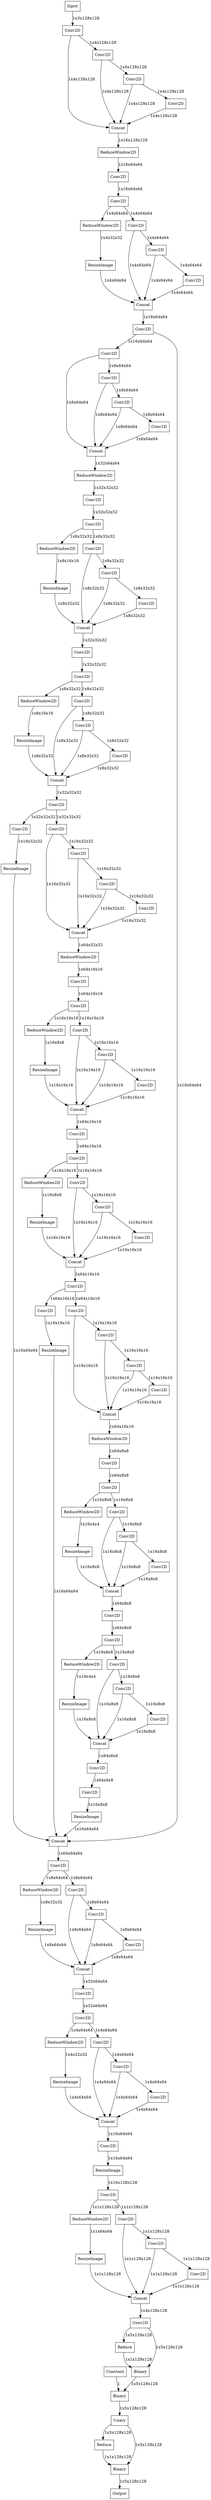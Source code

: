 digraph "graph" {
node [shape="record"]
"Conv2D_0" [label="{Conv2D}"]
"ReduceWindow2D_0" [label="{ReduceWindow2D}"]
"Conv2D_4" [label="{Conv2D}"]
"Conv2D_5" [label="{Conv2D}"]
"ReduceWindow2D_1" [label="{ReduceWindow2D}"]
"ResizeImage_0" [label="{ResizeImage}"]
"Conv2D_9" [label="{Conv2D}"]
"Conv2D_10" [label="{Conv2D}"]
"ReduceWindow2D_2" [label="{ReduceWindow2D}"]
"Conv2D_14" [label="{Conv2D}"]
"Conv2D_15" [label="{Conv2D}"]
"ReduceWindow2D_3" [label="{ReduceWindow2D}"]
"ResizeImage_1" [label="{ResizeImage}"]
"Conv2D_19" [label="{Conv2D}"]
"Conv2D_20" [label="{Conv2D}"]
"ReduceWindow2D_4" [label="{ReduceWindow2D}"]
"ResizeImage_2" [label="{ResizeImage}"]
"Conv2D_24" [label="{Conv2D}"]
"Conv2D_25" [label="{Conv2D}"]
"Conv2D_26" [label="{Conv2D}"]
"ResizeImage_3" [label="{ResizeImage}"]
"ReduceWindow2D_5" [label="{ReduceWindow2D}"]
"Conv2D_30" [label="{Conv2D}"]
"Conv2D_31" [label="{Conv2D}"]
"ReduceWindow2D_6" [label="{ReduceWindow2D}"]
"ResizeImage_4" [label="{ResizeImage}"]
"Conv2D_35" [label="{Conv2D}"]
"Conv2D_36" [label="{Conv2D}"]
"ReduceWindow2D_7" [label="{ReduceWindow2D}"]
"ResizeImage_5" [label="{ResizeImage}"]
"Conv2D_40" [label="{Conv2D}"]
"Conv2D_41" [label="{Conv2D}"]
"Conv2D_42" [label="{Conv2D}"]
"ResizeImage_6" [label="{ResizeImage}"]
"ReduceWindow2D_8" [label="{ReduceWindow2D}"]
"Conv2D_46" [label="{Conv2D}"]
"Conv2D_47" [label="{Conv2D}"]
"ReduceWindow2D_9" [label="{ReduceWindow2D}"]
"ResizeImage_7" [label="{ResizeImage}"]
"Conv2D_51" [label="{Conv2D}"]
"Conv2D_52" [label="{Conv2D}"]
"ReduceWindow2D_10" [label="{ReduceWindow2D}"]
"ResizeImage_8" [label="{ResizeImage}"]
"Conv2D_56" [label="{Conv2D}"]
"Conv2D_57" [label="{Conv2D}"]
"ResizeImage_9" [label="{ResizeImage}"]
"Conv2D_58" [label="{Conv2D}"]
"ReduceWindow2D_11" [label="{ReduceWindow2D}"]
"ResizeImage_10" [label="{ResizeImage}"]
"Conv2D_62" [label="{Conv2D}"]
"Conv2D_63" [label="{Conv2D}"]
"ReduceWindow2D_12" [label="{ReduceWindow2D}"]
"ResizeImage_11" [label="{ResizeImage}"]
"Conv2D_67" [label="{Conv2D}"]
"ResizeImage_12" [label="{ResizeImage}"]
"Conv2D_68" [label="{Conv2D}"]
"ReduceWindow2D_13" [label="{ReduceWindow2D}"]
"ResizeImage_13" [label="{ResizeImage}"]
"Conv2D_72" [label="{Conv2D}"]
"input_1" [label="{Input}"]
"Identity" [label="{Output}"]
"Concat_0" [label="{Concat}"]
"Concat_1" [label="{Concat}"]
"Concat_2" [label="{Concat}"]
"Concat_3" [label="{Concat}"]
"Concat_4" [label="{Concat}"]
"Concat_5" [label="{Concat}"]
"Concat_6" [label="{Concat}"]
"Concat_7" [label="{Concat}"]
"Concat_8" [label="{Concat}"]
"Concat_9" [label="{Concat}"]
"Concat_10" [label="{Concat}"]
"Concat_11" [label="{Concat}"]
"Concat_12" [label="{Concat}"]
"Concat_13" [label="{Concat}"]
"Concat_14" [label="{Concat}"]
"Conv2D_1" [label="{Conv2D}"]
"Conv2D_2" [label="{Conv2D}"]
"Conv2D_3" [label="{Conv2D}"]
"Conv2D_6" [label="{Conv2D}"]
"Conv2D_7" [label="{Conv2D}"]
"Conv2D_8" [label="{Conv2D}"]
"Conv2D_11" [label="{Conv2D}"]
"Conv2D_12" [label="{Conv2D}"]
"Conv2D_13" [label="{Conv2D}"]
"Conv2D_16" [label="{Conv2D}"]
"Conv2D_17" [label="{Conv2D}"]
"Conv2D_18" [label="{Conv2D}"]
"Conv2D_21" [label="{Conv2D}"]
"Conv2D_22" [label="{Conv2D}"]
"Conv2D_23" [label="{Conv2D}"]
"Conv2D_27" [label="{Conv2D}"]
"Conv2D_28" [label="{Conv2D}"]
"Conv2D_29" [label="{Conv2D}"]
"Conv2D_32" [label="{Conv2D}"]
"Conv2D_33" [label="{Conv2D}"]
"Conv2D_34" [label="{Conv2D}"]
"Conv2D_37" [label="{Conv2D}"]
"Conv2D_38" [label="{Conv2D}"]
"Conv2D_39" [label="{Conv2D}"]
"Conv2D_43" [label="{Conv2D}"]
"Conv2D_44" [label="{Conv2D}"]
"Conv2D_45" [label="{Conv2D}"]
"Conv2D_48" [label="{Conv2D}"]
"Conv2D_49" [label="{Conv2D}"]
"Conv2D_50" [label="{Conv2D}"]
"Conv2D_53" [label="{Conv2D}"]
"Conv2D_54" [label="{Conv2D}"]
"Conv2D_55" [label="{Conv2D}"]
"Conv2D_59" [label="{Conv2D}"]
"Conv2D_60" [label="{Conv2D}"]
"Conv2D_61" [label="{Conv2D}"]
"Conv2D_64" [label="{Conv2D}"]
"Conv2D_65" [label="{Conv2D}"]
"Conv2D_66" [label="{Conv2D}"]
"Conv2D_69" [label="{Conv2D}"]
"Conv2D_70" [label="{Conv2D}"]
"Conv2D_71" [label="{Conv2D}"]
"Reduce_0" [label="{Reduce}"]
"Binary_0" [label="{Binary}"]
"Constant_0" [label="{Constant}"]
"Binary_1" [label="{Binary}"]
"Unary_0" [label="{Unary}"]
"Reduce_1" [label="{Reduce}"]
"Binary_2" [label="{Binary}"]
"Conv2D_0"->"Concat_0" [label="1x4x128x128"]
"Conv2D_0"->"Conv2D_1" [label="1x4x128x128"]
"ReduceWindow2D_0"->"Conv2D_4" [label="1x16x64x64"]
"Conv2D_4"->"Conv2D_5" [label="1x16x64x64"]
"Conv2D_5"->"ReduceWindow2D_1" [label="1x4x64x64"]
"Conv2D_5"->"Conv2D_6" [label="1x4x64x64"]
"ReduceWindow2D_1"->"ResizeImage_0" [label="1x4x32x32"]
"ResizeImage_0"->"Concat_1" [label="1x4x64x64"]
"Conv2D_9"->"Conv2D_10" [label="1x16x64x64"]
"Conv2D_9"->"Concat_11" [label="1x16x64x64"]
"Conv2D_10"->"Concat_2" [label="1x8x64x64"]
"Conv2D_10"->"Conv2D_11" [label="1x8x64x64"]
"ReduceWindow2D_2"->"Conv2D_14" [label="1x32x32x32"]
"Conv2D_14"->"Conv2D_15" [label="1x32x32x32"]
"Conv2D_15"->"ReduceWindow2D_3" [label="1x8x32x32"]
"Conv2D_15"->"Conv2D_16" [label="1x8x32x32"]
"ReduceWindow2D_3"->"ResizeImage_1" [label="1x8x16x16"]
"ResizeImage_1"->"Concat_3" [label="1x8x32x32"]
"Conv2D_19"->"Conv2D_20" [label="1x32x32x32"]
"Conv2D_20"->"ReduceWindow2D_4" [label="1x8x32x32"]
"Conv2D_20"->"Conv2D_21" [label="1x8x32x32"]
"ReduceWindow2D_4"->"ResizeImage_2" [label="1x8x16x16"]
"ResizeImage_2"->"Concat_4" [label="1x8x32x32"]
"Conv2D_24"->"Conv2D_25" [label="1x32x32x32"]
"Conv2D_24"->"Conv2D_26" [label="1x32x32x32"]
"Conv2D_25"->"ResizeImage_3" [label="1x16x32x32"]
"Conv2D_26"->"Concat_5" [label="1x16x32x32"]
"Conv2D_26"->"Conv2D_27" [label="1x16x32x32"]
"ResizeImage_3"->"Concat_11" [label="1x16x64x64"]
"ReduceWindow2D_5"->"Conv2D_30" [label="1x64x16x16"]
"Conv2D_30"->"Conv2D_31" [label="1x64x16x16"]
"Conv2D_31"->"ReduceWindow2D_6" [label="1x16x16x16"]
"Conv2D_31"->"Conv2D_32" [label="1x16x16x16"]
"ReduceWindow2D_6"->"ResizeImage_4" [label="1x16x8x8"]
"ResizeImage_4"->"Concat_6" [label="1x16x16x16"]
"Conv2D_35"->"Conv2D_36" [label="1x64x16x16"]
"Conv2D_36"->"ReduceWindow2D_7" [label="1x16x16x16"]
"Conv2D_36"->"Conv2D_37" [label="1x16x16x16"]
"ReduceWindow2D_7"->"ResizeImage_5" [label="1x16x8x8"]
"ResizeImage_5"->"Concat_7" [label="1x16x16x16"]
"Conv2D_40"->"Conv2D_41" [label="1x64x16x16"]
"Conv2D_40"->"Conv2D_42" [label="1x64x16x16"]
"Conv2D_41"->"ResizeImage_6" [label="1x16x16x16"]
"Conv2D_42"->"Concat_8" [label="1x16x16x16"]
"Conv2D_42"->"Conv2D_43" [label="1x16x16x16"]
"ResizeImage_6"->"Concat_11" [label="1x16x64x64"]
"ReduceWindow2D_8"->"Conv2D_46" [label="1x64x8x8"]
"Conv2D_46"->"Conv2D_47" [label="1x64x8x8"]
"Conv2D_47"->"ReduceWindow2D_9" [label="1x16x8x8"]
"Conv2D_47"->"Conv2D_48" [label="1x16x8x8"]
"ReduceWindow2D_9"->"ResizeImage_7" [label="1x16x4x4"]
"ResizeImage_7"->"Concat_9" [label="1x16x8x8"]
"Conv2D_51"->"Conv2D_52" [label="1x64x8x8"]
"Conv2D_52"->"ReduceWindow2D_10" [label="1x16x8x8"]
"Conv2D_52"->"Conv2D_53" [label="1x16x8x8"]
"ReduceWindow2D_10"->"ResizeImage_8" [label="1x16x4x4"]
"ResizeImage_8"->"Concat_10" [label="1x16x8x8"]
"Conv2D_56"->"Conv2D_57" [label="1x64x8x8"]
"Conv2D_57"->"ResizeImage_9" [label="1x16x8x8"]
"ResizeImage_9"->"Concat_11" [label="1x16x64x64"]
"Conv2D_58"->"ReduceWindow2D_11" [label="1x8x64x64"]
"Conv2D_58"->"Conv2D_59" [label="1x8x64x64"]
"ReduceWindow2D_11"->"ResizeImage_10" [label="1x8x32x32"]
"ResizeImage_10"->"Concat_12" [label="1x8x64x64"]
"Conv2D_62"->"Conv2D_63" [label="1x32x64x64"]
"Conv2D_63"->"ReduceWindow2D_12" [label="1x4x64x64"]
"Conv2D_63"->"Conv2D_64" [label="1x4x64x64"]
"ReduceWindow2D_12"->"ResizeImage_11" [label="1x4x32x32"]
"ResizeImage_11"->"Concat_13" [label="1x4x64x64"]
"Conv2D_67"->"ResizeImage_12" [label="1x16x64x64"]
"ResizeImage_12"->"Conv2D_68" [label="1x16x128x128"]
"Conv2D_68"->"ReduceWindow2D_13" [label="1x1x128x128"]
"Conv2D_68"->"Conv2D_69" [label="1x1x128x128"]
"ReduceWindow2D_13"->"ResizeImage_13" [label="1x1x64x64"]
"ResizeImage_13"->"Concat_14" [label="1x1x128x128"]
"Conv2D_72"->"Reduce_0" [label="1x5x128x128"]
"Conv2D_72"->"Binary_0" [label="1x5x128x128"]
"input_1"->"Conv2D_0" [label="1x3x128x128"]
"Concat_0"->"ReduceWindow2D_0" [label="1x16x128x128"]
"Concat_1"->"Conv2D_9" [label="1x16x64x64"]
"Concat_2"->"ReduceWindow2D_2" [label="1x32x64x64"]
"Concat_3"->"Conv2D_19" [label="1x32x32x32"]
"Concat_4"->"Conv2D_24" [label="1x32x32x32"]
"Concat_5"->"ReduceWindow2D_5" [label="1x64x32x32"]
"Concat_6"->"Conv2D_35" [label="1x64x16x16"]
"Concat_7"->"Conv2D_40" [label="1x64x16x16"]
"Concat_8"->"ReduceWindow2D_8" [label="1x64x16x16"]
"Concat_9"->"Conv2D_51" [label="1x64x8x8"]
"Concat_10"->"Conv2D_56" [label="1x64x8x8"]
"Concat_11"->"Conv2D_58" [label="1x64x64x64"]
"Concat_12"->"Conv2D_62" [label="1x32x64x64"]
"Concat_13"->"Conv2D_67" [label="1x16x64x64"]
"Concat_14"->"Conv2D_72" [label="1x4x128x128"]
"Conv2D_1"->"Concat_0" [label="1x4x128x128"]
"Conv2D_1"->"Conv2D_2" [label="1x4x128x128"]
"Conv2D_2"->"Concat_0" [label="1x4x128x128"]
"Conv2D_2"->"Conv2D_3" [label="1x4x128x128"]
"Conv2D_3"->"Concat_0" [label="1x4x128x128"]
"Conv2D_6"->"Concat_1" [label="1x4x64x64"]
"Conv2D_6"->"Conv2D_7" [label="1x4x64x64"]
"Conv2D_7"->"Concat_1" [label="1x4x64x64"]
"Conv2D_7"->"Conv2D_8" [label="1x4x64x64"]
"Conv2D_8"->"Concat_1" [label="1x4x64x64"]
"Conv2D_11"->"Concat_2" [label="1x8x64x64"]
"Conv2D_11"->"Conv2D_12" [label="1x8x64x64"]
"Conv2D_12"->"Concat_2" [label="1x8x64x64"]
"Conv2D_12"->"Conv2D_13" [label="1x8x64x64"]
"Conv2D_13"->"Concat_2" [label="1x8x64x64"]
"Conv2D_16"->"Concat_3" [label="1x8x32x32"]
"Conv2D_16"->"Conv2D_17" [label="1x8x32x32"]
"Conv2D_17"->"Concat_3" [label="1x8x32x32"]
"Conv2D_17"->"Conv2D_18" [label="1x8x32x32"]
"Conv2D_18"->"Concat_3" [label="1x8x32x32"]
"Conv2D_21"->"Concat_4" [label="1x8x32x32"]
"Conv2D_21"->"Conv2D_22" [label="1x8x32x32"]
"Conv2D_22"->"Concat_4" [label="1x8x32x32"]
"Conv2D_22"->"Conv2D_23" [label="1x8x32x32"]
"Conv2D_23"->"Concat_4" [label="1x8x32x32"]
"Conv2D_27"->"Concat_5" [label="1x16x32x32"]
"Conv2D_27"->"Conv2D_28" [label="1x16x32x32"]
"Conv2D_28"->"Concat_5" [label="1x16x32x32"]
"Conv2D_28"->"Conv2D_29" [label="1x16x32x32"]
"Conv2D_29"->"Concat_5" [label="1x16x32x32"]
"Conv2D_32"->"Concat_6" [label="1x16x16x16"]
"Conv2D_32"->"Conv2D_33" [label="1x16x16x16"]
"Conv2D_33"->"Concat_6" [label="1x16x16x16"]
"Conv2D_33"->"Conv2D_34" [label="1x16x16x16"]
"Conv2D_34"->"Concat_6" [label="1x16x16x16"]
"Conv2D_37"->"Concat_7" [label="1x16x16x16"]
"Conv2D_37"->"Conv2D_38" [label="1x16x16x16"]
"Conv2D_38"->"Concat_7" [label="1x16x16x16"]
"Conv2D_38"->"Conv2D_39" [label="1x16x16x16"]
"Conv2D_39"->"Concat_7" [label="1x16x16x16"]
"Conv2D_43"->"Concat_8" [label="1x16x16x16"]
"Conv2D_43"->"Conv2D_44" [label="1x16x16x16"]
"Conv2D_44"->"Concat_8" [label="1x16x16x16"]
"Conv2D_44"->"Conv2D_45" [label="1x16x16x16"]
"Conv2D_45"->"Concat_8" [label="1x16x16x16"]
"Conv2D_48"->"Concat_9" [label="1x16x8x8"]
"Conv2D_48"->"Conv2D_49" [label="1x16x8x8"]
"Conv2D_49"->"Concat_9" [label="1x16x8x8"]
"Conv2D_49"->"Conv2D_50" [label="1x16x8x8"]
"Conv2D_50"->"Concat_9" [label="1x16x8x8"]
"Conv2D_53"->"Concat_10" [label="1x16x8x8"]
"Conv2D_53"->"Conv2D_54" [label="1x16x8x8"]
"Conv2D_54"->"Concat_10" [label="1x16x8x8"]
"Conv2D_54"->"Conv2D_55" [label="1x16x8x8"]
"Conv2D_55"->"Concat_10" [label="1x16x8x8"]
"Conv2D_59"->"Concat_12" [label="1x8x64x64"]
"Conv2D_59"->"Conv2D_60" [label="1x8x64x64"]
"Conv2D_60"->"Concat_12" [label="1x8x64x64"]
"Conv2D_60"->"Conv2D_61" [label="1x8x64x64"]
"Conv2D_61"->"Concat_12" [label="1x8x64x64"]
"Conv2D_64"->"Concat_13" [label="1x4x64x64"]
"Conv2D_64"->"Conv2D_65" [label="1x4x64x64"]
"Conv2D_65"->"Concat_13" [label="1x4x64x64"]
"Conv2D_65"->"Conv2D_66" [label="1x4x64x64"]
"Conv2D_66"->"Concat_13" [label="1x4x64x64"]
"Conv2D_69"->"Concat_14" [label="1x1x128x128"]
"Conv2D_69"->"Conv2D_70" [label="1x1x128x128"]
"Conv2D_70"->"Concat_14" [label="1x1x128x128"]
"Conv2D_70"->"Conv2D_71" [label="1x1x128x128"]
"Conv2D_71"->"Concat_14" [label="1x1x128x128"]
"Reduce_0"->"Binary_0" [label="1x1x128x128"]
"Binary_0"->"Binary_1" [label="1x5x128x128"]
"Constant_0"->"Binary_1" [label="1"]
"Binary_1"->"Unary_0" [label="1x5x128x128"]
"Unary_0"->"Reduce_1" [label="1x5x128x128"]
"Unary_0"->"Binary_2" [label="1x5x128x128"]
"Reduce_1"->"Binary_2" [label="1x1x128x128"]
"Binary_2"->"Identity" [label="1x5x128x128"]
}
